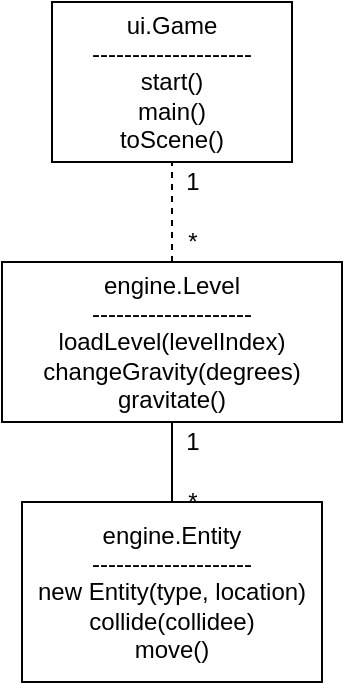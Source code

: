 <mxfile version="12.3.1" type="device" pages="1"><diagram id="OMXe9kQvmARYVkhvzCC0" name="Page-1"><mxGraphModel dx="786" dy="1195" grid="1" gridSize="10" guides="1" tooltips="1" connect="1" arrows="1" fold="1" page="1" pageScale="1" pageWidth="827" pageHeight="1169" math="0" shadow="0"><root><mxCell id="0"/><mxCell id="1" parent="0"/><mxCell id="Y_RbPPgCa8q9hye8vxGU-1" value="&lt;div&gt;ui.Game&lt;/div&gt;&lt;div&gt;--------------------&lt;br&gt;&lt;/div&gt;&lt;div&gt;start()&lt;/div&gt;&lt;div&gt;main()&lt;/div&gt;&lt;div&gt;toScene()&lt;/div&gt;" style="rounded=0;whiteSpace=wrap;html=1;" vertex="1" parent="1"><mxGeometry x="35" y="20" width="120" height="80" as="geometry"/></mxCell><mxCell id="Y_RbPPgCa8q9hye8vxGU-2" value="&lt;div&gt;engine.Level&lt;/div&gt;&lt;div&gt;--------------------&lt;/div&gt;&lt;div&gt;loadLevel(levelIndex) changeGravity(degrees) gravitate()&lt;/div&gt;" style="rounded=0;whiteSpace=wrap;html=1;" vertex="1" parent="1"><mxGeometry x="10" y="150" width="170" height="80" as="geometry"/></mxCell><mxCell id="Y_RbPPgCa8q9hye8vxGU-3" value="&lt;div&gt;engine.Entity&lt;/div&gt;&lt;div&gt;--------------------&lt;/div&gt;&lt;div&gt;new Entity(type, location) collide(collidee)&lt;/div&gt;&lt;div&gt; move()&lt;/div&gt;" style="rounded=0;whiteSpace=wrap;html=1;" vertex="1" parent="1"><mxGeometry x="20" y="270" width="150" height="90" as="geometry"/></mxCell><mxCell id="Y_RbPPgCa8q9hye8vxGU-4" value="" style="endArrow=none;dashed=1;html=1;exitX=0.5;exitY=0;exitDx=0;exitDy=0;" edge="1" parent="1" source="Y_RbPPgCa8q9hye8vxGU-2"><mxGeometry width="50" height="50" relative="1" as="geometry"><mxPoint x="45" y="150" as="sourcePoint"/><mxPoint x="95" y="100" as="targetPoint"/></mxGeometry></mxCell><mxCell id="Y_RbPPgCa8q9hye8vxGU-6" value="" style="endArrow=none;html=1;entryX=0.5;entryY=1;entryDx=0;entryDy=0;exitX=0.5;exitY=0;exitDx=0;exitDy=0;" edge="1" parent="1" source="Y_RbPPgCa8q9hye8vxGU-3" target="Y_RbPPgCa8q9hye8vxGU-2"><mxGeometry width="50" height="50" relative="1" as="geometry"><mxPoint x="10" y="430" as="sourcePoint"/><mxPoint x="60" y="380" as="targetPoint"/></mxGeometry></mxCell><mxCell id="Y_RbPPgCa8q9hye8vxGU-7" value="1" style="text;html=1;align=center;verticalAlign=middle;resizable=0;points=[];;autosize=1;" vertex="1" parent="1"><mxGeometry x="95" y="230" width="20" height="20" as="geometry"/></mxCell><mxCell id="Y_RbPPgCa8q9hye8vxGU-8" value="*" style="text;html=1;align=center;verticalAlign=middle;resizable=0;points=[];;autosize=1;" vertex="1" parent="1"><mxGeometry x="95" y="260" width="20" height="20" as="geometry"/></mxCell><mxCell id="Y_RbPPgCa8q9hye8vxGU-9" value="1" style="text;html=1;align=center;verticalAlign=middle;resizable=0;points=[];;autosize=1;" vertex="1" parent="1"><mxGeometry x="95" y="100" width="20" height="20" as="geometry"/></mxCell><mxCell id="Y_RbPPgCa8q9hye8vxGU-10" value="*" style="text;html=1;align=center;verticalAlign=middle;resizable=0;points=[];;autosize=1;" vertex="1" parent="1"><mxGeometry x="95" y="130" width="20" height="20" as="geometry"/></mxCell></root></mxGraphModel></diagram></mxfile>